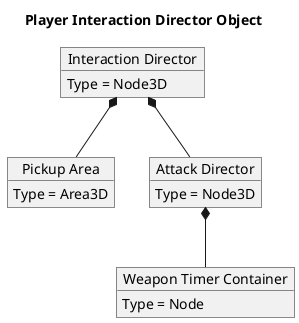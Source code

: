 @startuml Player-Interaction-Director-Object

title Player Interaction Director Object

object "Interaction Director" as InteractionDir
object "Pickup Area" as PickupArea
object "Attack Director" as AttackDir
object "Weapon Timer Container" as WeaponTimerCont

InteractionDir : Type = Node3D
PickupArea : Type = Area3D
AttackDir : Type = Node3D
WeaponTimerCont : Type = Node

InteractionDir *-- AttackDir
InteractionDir *-- PickupArea
AttackDir *-- WeaponTimerCont

@enduml